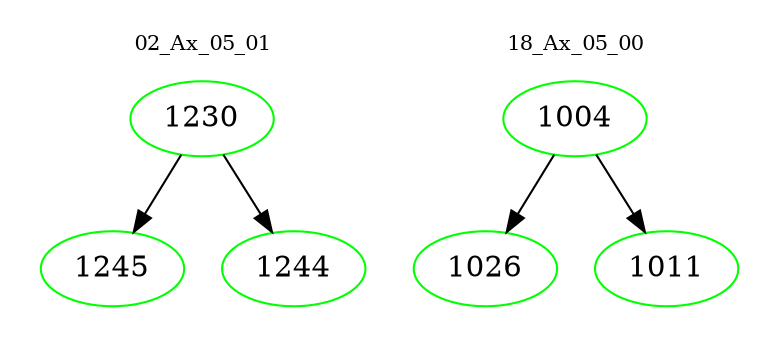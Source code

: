 digraph{
subgraph cluster_0 {
color = white
label = "02_Ax_05_01";
fontsize=10;
T0_1230 [label="1230", color="green"]
T0_1230 -> T0_1245 [color="black"]
T0_1245 [label="1245", color="green"]
T0_1230 -> T0_1244 [color="black"]
T0_1244 [label="1244", color="green"]
}
subgraph cluster_1 {
color = white
label = "18_Ax_05_00";
fontsize=10;
T1_1004 [label="1004", color="green"]
T1_1004 -> T1_1026 [color="black"]
T1_1026 [label="1026", color="green"]
T1_1004 -> T1_1011 [color="black"]
T1_1011 [label="1011", color="green"]
}
}
